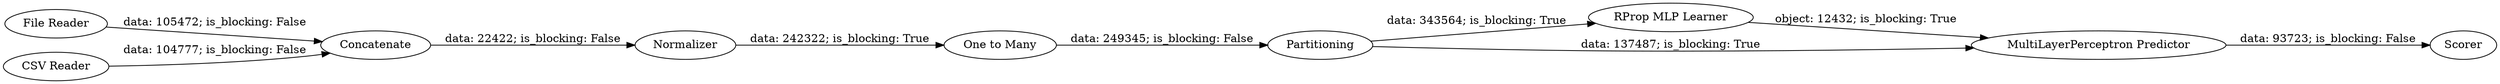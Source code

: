 digraph {
	"2793097196010536266_15" [label="RProp MLP Learner"]
	"2793097196010536266_14" [label="MultiLayerPerceptron Predictor"]
	"2793097196010536266_16" [label="One to Many"]
	"2793097196010536266_13" [label=Concatenate]
	"2793097196010536266_5" [label=Scorer]
	"2793097196010536266_10" [label=Partitioning]
	"2793097196010536266_12" [label="File Reader"]
	"2793097196010536266_11" [label="CSV Reader"]
	"2793097196010536266_6" [label=Normalizer]
	"2793097196010536266_16" -> "2793097196010536266_10" [label="data: 249345; is_blocking: False"]
	"2793097196010536266_10" -> "2793097196010536266_15" [label="data: 343564; is_blocking: True"]
	"2793097196010536266_10" -> "2793097196010536266_14" [label="data: 137487; is_blocking: True"]
	"2793097196010536266_6" -> "2793097196010536266_16" [label="data: 242322; is_blocking: True"]
	"2793097196010536266_15" -> "2793097196010536266_14" [label="object: 12432; is_blocking: True"]
	"2793097196010536266_12" -> "2793097196010536266_13" [label="data: 105472; is_blocking: False"]
	"2793097196010536266_13" -> "2793097196010536266_6" [label="data: 22422; is_blocking: False"]
	"2793097196010536266_11" -> "2793097196010536266_13" [label="data: 104777; is_blocking: False"]
	"2793097196010536266_14" -> "2793097196010536266_5" [label="data: 93723; is_blocking: False"]
	rankdir=LR
}
